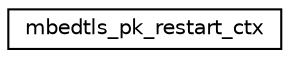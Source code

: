 digraph "Graphical Class Hierarchy"
{
 // LATEX_PDF_SIZE
  edge [fontname="Helvetica",fontsize="10",labelfontname="Helvetica",labelfontsize="10"];
  node [fontname="Helvetica",fontsize="10",shape=record];
  rankdir="LR";
  Node0 [label="mbedtls_pk_restart_ctx",height=0.2,width=0.4,color="black", fillcolor="white", style="filled",URL="$d9/d53/structmbedtls__pk__restart__ctx.html",tooltip="Context for resuming operations."];
}
